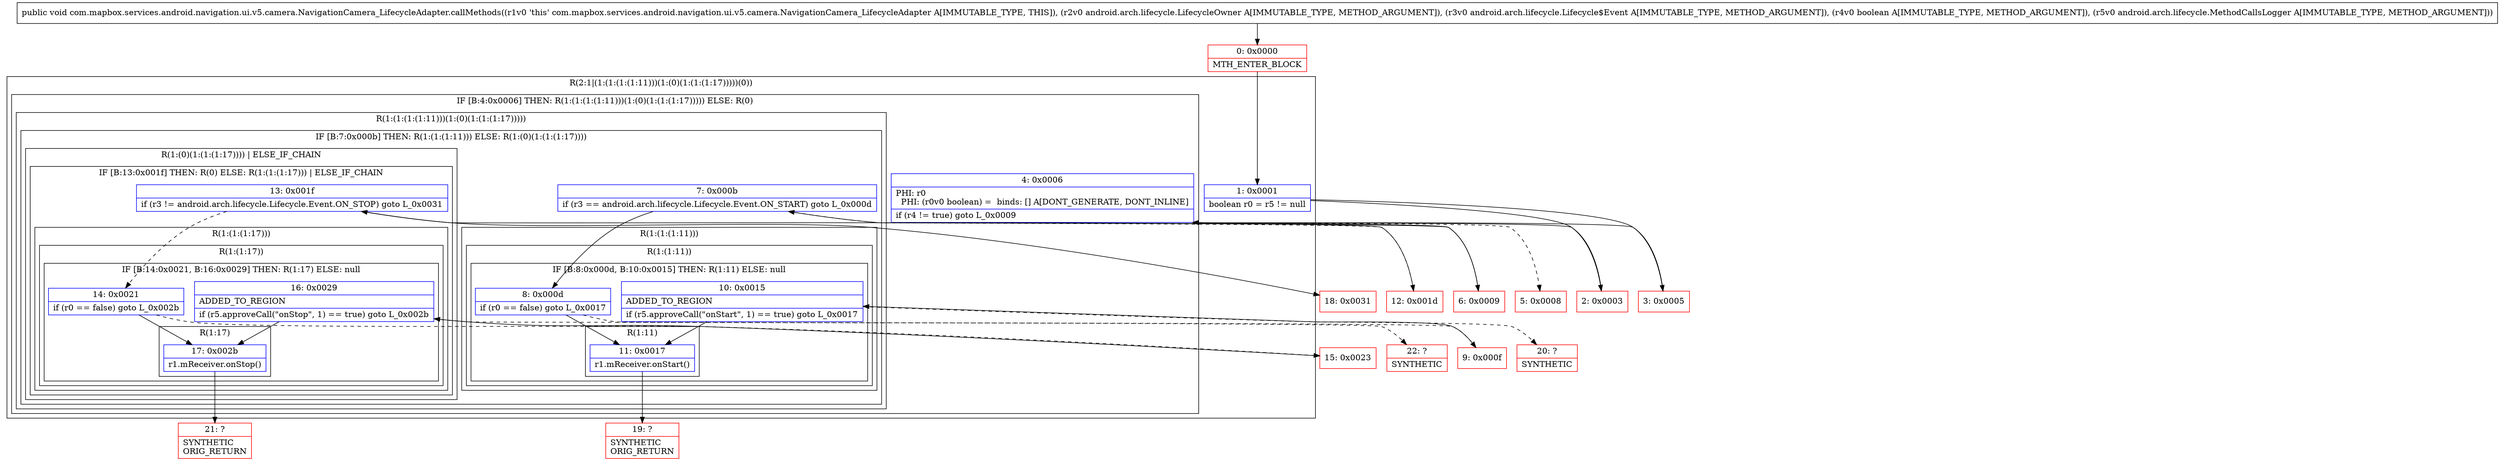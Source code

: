 digraph "CFG forcom.mapbox.services.android.navigation.ui.v5.camera.NavigationCamera_LifecycleAdapter.callMethods(Landroid\/arch\/lifecycle\/LifecycleOwner;Landroid\/arch\/lifecycle\/Lifecycle$Event;ZLandroid\/arch\/lifecycle\/MethodCallsLogger;)V" {
subgraph cluster_Region_1026461346 {
label = "R(2:1|(1:(1:(1:(1:11)))(1:(0)(1:(1:(1:17)))))(0))";
node [shape=record,color=blue];
Node_1 [shape=record,label="{1\:\ 0x0001|boolean r0 = r5 != null\l}"];
subgraph cluster_IfRegion_1342063135 {
label = "IF [B:4:0x0006] THEN: R(1:(1:(1:(1:11)))(1:(0)(1:(1:(1:17))))) ELSE: R(0)";
node [shape=record,color=blue];
Node_4 [shape=record,label="{4\:\ 0x0006|PHI: r0 \l  PHI: (r0v0 boolean) =  binds: [] A[DONT_GENERATE, DONT_INLINE]\l|if (r4 != true) goto L_0x0009\l}"];
subgraph cluster_Region_899650927 {
label = "R(1:(1:(1:(1:11)))(1:(0)(1:(1:(1:17)))))";
node [shape=record,color=blue];
subgraph cluster_IfRegion_2141943296 {
label = "IF [B:7:0x000b] THEN: R(1:(1:(1:11))) ELSE: R(1:(0)(1:(1:(1:17))))";
node [shape=record,color=blue];
Node_7 [shape=record,label="{7\:\ 0x000b|if (r3 == android.arch.lifecycle.Lifecycle.Event.ON_START) goto L_0x000d\l}"];
subgraph cluster_Region_488299900 {
label = "R(1:(1:(1:11)))";
node [shape=record,color=blue];
subgraph cluster_Region_541690490 {
label = "R(1:(1:11))";
node [shape=record,color=blue];
subgraph cluster_IfRegion_1991349578 {
label = "IF [B:8:0x000d, B:10:0x0015] THEN: R(1:11) ELSE: null";
node [shape=record,color=blue];
Node_8 [shape=record,label="{8\:\ 0x000d|if (r0 == false) goto L_0x0017\l}"];
Node_10 [shape=record,label="{10\:\ 0x0015|ADDED_TO_REGION\l|if (r5.approveCall(\"onStart\", 1) == true) goto L_0x0017\l}"];
subgraph cluster_Region_1773422577 {
label = "R(1:11)";
node [shape=record,color=blue];
Node_11 [shape=record,label="{11\:\ 0x0017|r1.mReceiver.onStart()\l}"];
}
}
}
}
subgraph cluster_Region_1300965297 {
label = "R(1:(0)(1:(1:(1:17)))) | ELSE_IF_CHAIN\l";
node [shape=record,color=blue];
subgraph cluster_IfRegion_112321089 {
label = "IF [B:13:0x001f] THEN: R(0) ELSE: R(1:(1:(1:17))) | ELSE_IF_CHAIN\l";
node [shape=record,color=blue];
Node_13 [shape=record,label="{13\:\ 0x001f|if (r3 != android.arch.lifecycle.Lifecycle.Event.ON_STOP) goto L_0x0031\l}"];
subgraph cluster_Region_1783083703 {
label = "R(0)";
node [shape=record,color=blue];
}
subgraph cluster_Region_554171329 {
label = "R(1:(1:(1:17)))";
node [shape=record,color=blue];
subgraph cluster_Region_900069119 {
label = "R(1:(1:17))";
node [shape=record,color=blue];
subgraph cluster_IfRegion_1868866375 {
label = "IF [B:14:0x0021, B:16:0x0029] THEN: R(1:17) ELSE: null";
node [shape=record,color=blue];
Node_14 [shape=record,label="{14\:\ 0x0021|if (r0 == false) goto L_0x002b\l}"];
Node_16 [shape=record,label="{16\:\ 0x0029|ADDED_TO_REGION\l|if (r5.approveCall(\"onStop\", 1) == true) goto L_0x002b\l}"];
subgraph cluster_Region_1007659488 {
label = "R(1:17)";
node [shape=record,color=blue];
Node_17 [shape=record,label="{17\:\ 0x002b|r1.mReceiver.onStop()\l}"];
}
}
}
}
}
}
}
}
subgraph cluster_Region_1804232412 {
label = "R(0)";
node [shape=record,color=blue];
}
}
}
Node_0 [shape=record,color=red,label="{0\:\ 0x0000|MTH_ENTER_BLOCK\l}"];
Node_2 [shape=record,color=red,label="{2\:\ 0x0003}"];
Node_3 [shape=record,color=red,label="{3\:\ 0x0005}"];
Node_5 [shape=record,color=red,label="{5\:\ 0x0008}"];
Node_6 [shape=record,color=red,label="{6\:\ 0x0009}"];
Node_9 [shape=record,color=red,label="{9\:\ 0x000f}"];
Node_12 [shape=record,color=red,label="{12\:\ 0x001d}"];
Node_15 [shape=record,color=red,label="{15\:\ 0x0023}"];
Node_18 [shape=record,color=red,label="{18\:\ 0x0031}"];
Node_19 [shape=record,color=red,label="{19\:\ ?|SYNTHETIC\lORIG_RETURN\l}"];
Node_20 [shape=record,color=red,label="{20\:\ ?|SYNTHETIC\l}"];
Node_21 [shape=record,color=red,label="{21\:\ ?|SYNTHETIC\lORIG_RETURN\l}"];
Node_22 [shape=record,color=red,label="{22\:\ ?|SYNTHETIC\l}"];
MethodNode[shape=record,label="{public void com.mapbox.services.android.navigation.ui.v5.camera.NavigationCamera_LifecycleAdapter.callMethods((r1v0 'this' com.mapbox.services.android.navigation.ui.v5.camera.NavigationCamera_LifecycleAdapter A[IMMUTABLE_TYPE, THIS]), (r2v0 android.arch.lifecycle.LifecycleOwner A[IMMUTABLE_TYPE, METHOD_ARGUMENT]), (r3v0 android.arch.lifecycle.Lifecycle$Event A[IMMUTABLE_TYPE, METHOD_ARGUMENT]), (r4v0 boolean A[IMMUTABLE_TYPE, METHOD_ARGUMENT]), (r5v0 android.arch.lifecycle.MethodCallsLogger A[IMMUTABLE_TYPE, METHOD_ARGUMENT])) }"];
MethodNode -> Node_0;
Node_1 -> Node_2;
Node_1 -> Node_3;
Node_4 -> Node_5[style=dashed];
Node_4 -> Node_6;
Node_7 -> Node_8;
Node_7 -> Node_12[style=dashed];
Node_8 -> Node_9[style=dashed];
Node_8 -> Node_11;
Node_10 -> Node_11;
Node_10 -> Node_20[style=dashed];
Node_11 -> Node_19;
Node_13 -> Node_14[style=dashed];
Node_13 -> Node_18;
Node_14 -> Node_15[style=dashed];
Node_14 -> Node_17;
Node_16 -> Node_17;
Node_16 -> Node_22[style=dashed];
Node_17 -> Node_21;
Node_0 -> Node_1;
Node_2 -> Node_4;
Node_3 -> Node_4;
Node_6 -> Node_7;
Node_9 -> Node_10;
Node_12 -> Node_13;
Node_15 -> Node_16;
}

